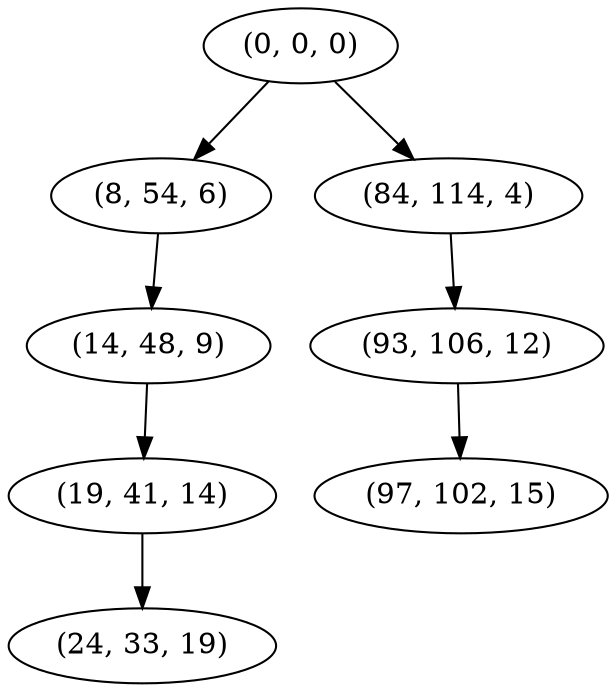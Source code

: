 digraph tree {
    "(0, 0, 0)";
    "(8, 54, 6)";
    "(14, 48, 9)";
    "(19, 41, 14)";
    "(24, 33, 19)";
    "(84, 114, 4)";
    "(93, 106, 12)";
    "(97, 102, 15)";
    "(0, 0, 0)" -> "(8, 54, 6)";
    "(0, 0, 0)" -> "(84, 114, 4)";
    "(8, 54, 6)" -> "(14, 48, 9)";
    "(14, 48, 9)" -> "(19, 41, 14)";
    "(19, 41, 14)" -> "(24, 33, 19)";
    "(84, 114, 4)" -> "(93, 106, 12)";
    "(93, 106, 12)" -> "(97, 102, 15)";
}
